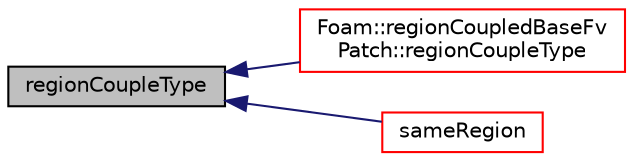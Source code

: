 digraph "regionCoupleType"
{
  bgcolor="transparent";
  edge [fontname="Helvetica",fontsize="10",labelfontname="Helvetica",labelfontsize="10"];
  node [fontname="Helvetica",fontsize="10",shape=record];
  rankdir="LR";
  Node1038 [label="regionCoupleType",height=0.2,width=0.4,color="black", fillcolor="grey75", style="filled", fontcolor="black"];
  Node1038 -> Node1039 [dir="back",color="midnightblue",fontsize="10",style="solid",fontname="Helvetica"];
  Node1039 [label="Foam::regionCoupledBaseFv\lPatch::regionCoupleType",height=0.2,width=0.4,color="red",URL="$a23677.html#ac68895dea1482c4a7f12bda2f8cd98fc",tooltip="Return the interface type. "];
  Node1038 -> Node1041 [dir="back",color="midnightblue",fontsize="10",style="solid",fontname="Helvetica"];
  Node1041 [label="sameRegion",height=0.2,width=0.4,color="red",URL="$a26313.html#a977bc99af5c1f60db5bf13c956652884",tooltip="Cached sampleRegion != mesh.name() "];
}
